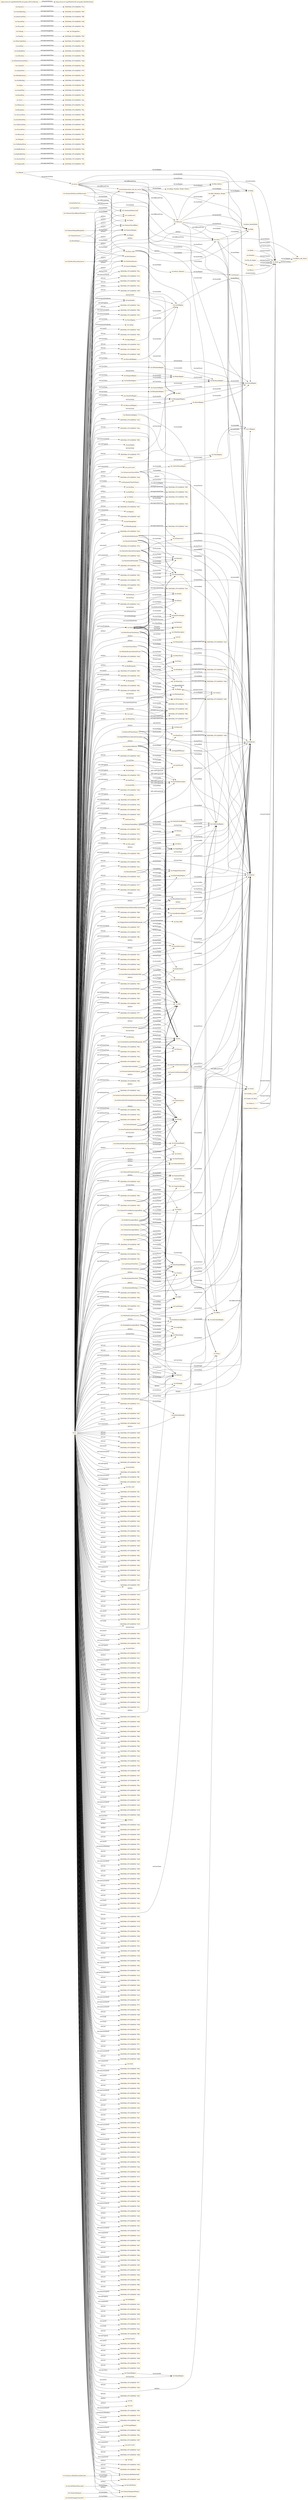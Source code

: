 digraph ar2dtool_diagram { 
rankdir=LR;
size="1501"
node [shape = rectangle, color="orange"]; "382939de:187c43b805d:-7f95" "382939de:187c43b805d:-7f0f" "vin:DryWine" "vin:Tempranillo" "vin:AlsatianWine" "vin:RedTableWine" "382939de:187c43b805d:-7f2e" "vin:FullBodiedWine" "382939de:187c43b805d:-7fb5" "382939de:187c43b805d:-7ec1" "382939de:187c43b805d:-7f00" "382939de:187c43b805d:-7f24" "382939de:187c43b805d:-7f67" "382939de:187c43b805d:-7f77" "vin:Meursault" "382939de:187c43b805d:-7fe4" "382939de:187c43b805d:-7f62" "382939de:187c43b805d:-7fe0" "382939de:187c43b805d:-7f8d" "382939de:187c43b805d:-7fcd" "vin:DryWhiteWine" "vin:GermanWine" "vin:Beaujolais" "vin:WhiteLoire" "vin:RedWine" "vin:Tours" "vin:RoseWine" "382939de:187c43b805d:-7efc" "vin:Anjou" "vin:Riesling" "vin:SweetWine" "vin:WineBody" "382939de:187c43b805d:-7fa2" "vin:Medoc" "382939de:187c43b805d:-7ee7" "382939de:187c43b805d:-7f98" "382939de:187c43b805d:-7fd2" "vin:RedBordeaux" "vin:Quality" "vin:TableWine" "382939de:187c43b805d:-7f7b" "382939de:187c43b805d:-7f74" "382939de:187c43b805d:-7fae" "382939de:187c43b805d:-7fa8" "382939de:187c43b805d:-7ead" "382939de:187c43b805d:-7ede" "vin:WineColor" "vin:StEmilion" "vin:DryRedWine" "382939de:187c43b805d:-7eb5" "vin:DryRiesling" "382939de:187c43b805d:-7f81" "382939de:187c43b805d:-7ec6" "382939de:187c43b805d:-7f0b" "382939de:187c43b805d:-7ffc" "vin:WhiteBurgundy" "vin:Bordeaux" "382939de:187c43b805d:-7fbf" "382939de:187c43b805d:-7f2b" "vin:Wine" "382939de:187c43b805d:-7ed7" "382939de:187c43b805d:-7eda" "382939de:187c43b805d:-7ed3" "382939de:187c43b805d:-7f45" "vin:VintageYear" "vin:RedBurgundy" "382939de:187c43b805d:-7f6b" "vin:WhiteNonSweetWine" "vin:Burgundy" "382939de:187c43b805d:-7fbb" "382939de:187c43b805d:-7ee4" "382939de:187c43b805d:-7fc8" "vin:WineFlavor" "vin:Muscadet" "vin:CaliforniaWine" "382939de:187c43b805d:-7ee1" "382939de:187c43b805d:-7f56" "vin:Winery" "vin:WineSugar" "vin:ItalianWine" "382939de:187c43b805d:-7fec" "382939de:187c43b805d:-7eec" "vin:Pauillac" "vin:LateHarvest" "vin:WhiteBordeaux" "vin:TexasWine" "vin:Loire" "vin:Margaux" "382939de:187c43b805d:-7f1e" "382939de:187c43b805d:-7f28" "382939de:187c43b805d:-7fa5" "vin:CotesDOr" "vin:AmericanWine" "vin:Country" "vin:DessertWine" "382939de:187c43b805d:-7f05" "vin:IceWine" "382939de:187c43b805d:-7ea9" "382939de:187c43b805d:-7f4c" "382939de:187c43b805d:-7f90" "382939de:187c43b805d:-7ebd" "382939de:187c43b805d:-7ef8" "382939de:187c43b805d:-7ef4" "382939de:187c43b805d:-7f1a" "382939de:187c43b805d:-7fd6" "vin:WhiteTableWine" "382939de:187c43b805d:-7f6f" "vin:Vintage" "vin:EarlyHarvest" "vin:WineDescriptor" "382939de:187c43b805d:-7f89" "382939de:187c43b805d:-7f5a" "vin:FrenchWine" "382939de:187c43b805d:-7f51" "382939de:187c43b805d:-7ef0" "vin:Sancerre" "382939de:187c43b805d:-7ff8" "382939de:187c43b805d:-7ff4" "vin:SweetRiesling" "382939de:187c43b805d:-7f3e" "382939de:187c43b805d:-7f3a" "vin:Region" "vin:WhiteWine" "382939de:187c43b805d:-7f9d" "vin:WineAcidity" "382939de:187c43b805d:-7eb9" "382939de:187c43b805d:-7fc4" "382939de:187c43b805d:-7f85" ; /*classes style*/
	"vin:Campo_de_Borja" -> "vin:Spain" [ label = "vin:hasCountry" ];
	"vin:MariettaZinfandel" -> "vin:SonomaRegion" [ label = "vin:locatedIn" ];
	"vin:MariettaZinfandel" -> "vin:Dry" [ label = "vin:hasSugar" ];
	"vin:MariettaZinfandel" -> "vin:Marietta" [ label = "vin:hasMaker" ];
	"vin:MariettaZinfandel" -> "vin:Moderate" [ label = "vin:hasFlavor" ];
	"vin:MariettaZinfandel" -> "vin:Medium" [ label = "vin:hasBody" ];
	"vin:SeanThackreySiriusPetiteSyrah" -> "vin:NapaRegion" [ label = "vin:locatedIn" ];
	"vin:SeanThackreySiriusPetiteSyrah" -> "vin:Dry" [ label = "vin:hasSugar" ];
	"vin:SeanThackreySiriusPetiteSyrah" -> "vin:SeanThackrey" [ label = "vin:hasMaker" ];
	"vin:SeanThackreySiriusPetiteSyrah" -> "vin:Strong" [ label = "vin:hasFlavor" ];
	"vin:SeanThackreySiriusPetiteSyrah" -> "vin:Full" [ label = "vin:hasBody" ];
	"vin:MariettaCabernetSauvignon" -> "vin:SonomaRegion" [ label = "vin:locatedIn" ];
	"vin:MariettaCabernetSauvignon" -> "vin:Dry" [ label = "vin:hasSugar" ];
	"vin:MariettaCabernetSauvignon" -> "vin:Marietta" [ label = "vin:hasMaker" ];
	"vin:MariettaCabernetSauvignon" -> "vin:Moderate" [ label = "vin:hasFlavor" ];
	"vin:MariettaCabernetSauvignon" -> "vin:Medium" [ label = "vin:hasBody" ];
	"vin:PauillacRegion" -> "vin:MedocRegion" [ label = "vin:locatedIn" ];
	"vin:StGenevieveTexasWhite" -> "vin:CentralTexasRegion" [ label = "vin:locatedIn" ];
	"vin:StGenevieveTexasWhite" -> "vin:Dry" [ label = "vin:hasSugar" ];
	"vin:StGenevieveTexasWhite" -> "vin:StGenevieve" [ label = "vin:hasMaker" ];
	"vin:StGenevieveTexasWhite" -> "vin:Moderate" [ label = "vin:hasFlavor" ];
	"vin:FullBodiedWine" -> "382939de:187c43b805d:-7f89" [ label = "owl:equivalentClass" ];
	"vin:BordeauxRegion" -> "vin:FrenchRegion" [ label = "vin:locatedIn" ];
	"vin:hasBody" -> "vin:hasWineDescriptor" [ label = "rdfs:subPropertyOf" ];
	"vin:Adega_Familiar_Eladio_Pineiro" -> "vin:Rias_Baixas" [ label = "vin:hasRegion" ];
	"vin:Meursault" -> "382939de:187c43b805d:-7f51" [ label = "owl:equivalentClass" ];
	"vin:Mallorca" -> "vin:Spain" [ label = "vin:hasCountry" ];
	"vin:FoxenCheninBlanc" -> "vin:SantaBarbaraRegion" [ label = "vin:locatedIn" ];
	"vin:FoxenCheninBlanc" -> "vin:Dry" [ label = "vin:hasSugar" ];
	"vin:FoxenCheninBlanc" -> "vin:Foxen" [ label = "vin:hasMaker" ];
	"vin:FoxenCheninBlanc" -> "vin:Moderate" [ label = "vin:hasFlavor" ];
	"vin:FoxenCheninBlanc" -> "vin:Full" [ label = "vin:hasBody" ];
	"vin:TexasWine" -> "382939de:187c43b805d:-7ef0" [ label = "owl:equivalentClass" ];
	"vin:NapaRegion" -> "vin:CaliforniaRegion" [ label = "vin:locatedIn" ];
	"vin:MountadamRiesling" -> "vin:SouthAustraliaRegion" [ label = "vin:locatedIn" ];
	"vin:MountadamRiesling" -> "vin:Dry" [ label = "vin:hasSugar" ];
	"vin:MountadamRiesling" -> "vin:Mountadam" [ label = "vin:hasMaker" ];
	"vin:MountadamRiesling" -> "vin:Delicate" [ label = "vin:hasFlavor" ];
	"vin:MountadamRiesling" -> "vin:Medium" [ label = "vin:hasBody" ];
	"vin:LoireRegion" -> "vin:FrenchRegion" [ label = "vin:locatedIn" ];
	"vin:CorbansSauvignonBlanc" -> "vin:NewZealandRegion" [ label = "vin:locatedIn" ];
	"vin:CorbansSauvignonBlanc" -> "vin:Dry" [ label = "vin:hasSugar" ];
	"vin:CorbansSauvignonBlanc" -> "vin:Corbans" [ label = "vin:hasMaker" ];
	"vin:CorbansSauvignonBlanc" -> "vin:Strong" [ label = "vin:hasFlavor" ];
	"vin:CorbansSauvignonBlanc" -> "vin:Medium" [ label = "vin:hasBody" ];
	"vin:WhiteBurgundy" -> "382939de:187c43b805d:-7ee4" [ label = "owl:equivalentClass" ];
	"vin:Pauillac" -> "382939de:187c43b805d:-7f45" [ label = "owl:equivalentClass" ];
	"vin:Jerez-Xeres-Sherry" -> "vin:Spain" [ label = "vin:hasCountry" ];
	"vin:CortonMontrachetWhiteBurgundy" -> "vin:Dry" [ label = "vin:hasSugar" ];
	"vin:CortonMontrachetWhiteBurgundy" -> "vin:CortonMontrachet" [ label = "vin:hasMaker" ];
	"vin:CortonMontrachetWhiteBurgundy" -> "vin:Strong" [ label = "vin:hasFlavor" ];
	"vin:CortonMontrachetWhiteBurgundy" -> "vin:Full" [ label = "vin:hasBody" ];
	"vin:BourgogneRegion" -> "vin:FrenchRegion" [ label = "vin:locatedIn" ];
	"vin:MountadamChardonnay" -> "vin:SouthAustraliaRegion" [ label = "vin:locatedIn" ];
	"vin:MountadamChardonnay" -> "vin:Dry" [ label = "vin:hasSugar" ];
	"vin:MountadamChardonnay" -> "vin:Mountadam" [ label = "vin:hasMaker" ];
	"vin:MountadamChardonnay" -> "vin:Strong" [ label = "vin:hasFlavor" ];
	"vin:MountadamChardonnay" -> "vin:Full" [ label = "vin:hasBody" ];
	"vin:DryWine" -> "382939de:187c43b805d:-7f95" [ label = "owl:equivalentClass" ];
	"vin:FrenchWine" -> "382939de:187c43b805d:-7f8d" [ label = "owl:equivalentClass" ];
	"vin:SauterneRegion" -> "vin:BordeauxRegion" [ label = "vin:locatedIn" ];
	"vin:Spain" -> "vin:Ribera_del_Duero" [ label = "vin:hasRegion" ];
	"vin:SelaksSauvignonBlanc" -> "vin:NewZealandRegion" [ label = "vin:locatedIn" ];
	"vin:SelaksSauvignonBlanc" -> "vin:Dry" [ label = "vin:hasSugar" ];
	"vin:SelaksSauvignonBlanc" -> "vin:Selaks" [ label = "vin:hasMaker" ];
	"vin:SelaksSauvignonBlanc" -> "vin:Moderate" [ label = "vin:hasFlavor" ];
	"vin:SelaksSauvignonBlanc" -> "vin:Medium" [ label = "vin:hasBody" ];
	"vin:SchlossRothermelTrochenbierenausleseRiesling" -> "vin:GermanyRegion" [ label = "vin:locatedIn" ];
	"vin:SchlossRothermelTrochenbierenausleseRiesling" -> "vin:Sweet" [ label = "vin:hasSugar" ];
	"vin:SchlossRothermelTrochenbierenausleseRiesling" -> "vin:SchlossRothermel" [ label = "vin:hasMaker" ];
	"vin:SchlossRothermelTrochenbierenausleseRiesling" -> "vin:Strong" [ label = "vin:hasFlavor" ];
	"vin:SchlossRothermelTrochenbierenausleseRiesling" -> "vin:Full" [ label = "vin:hasBody" ];
	"vin:StEmilionRegion" -> "vin:BordeauxRegion" [ label = "vin:locatedIn" ];
	"vin:BeaujolaisRegion" -> "vin:FrenchRegion" [ label = "vin:locatedIn" ];
	"vin:CorbansPrivateBinSauvignonBlanc" -> "vin:NewZealandRegion" [ label = "vin:locatedIn" ];
	"vin:CorbansPrivateBinSauvignonBlanc" -> "vin:Dry" [ label = "vin:hasSugar" ];
	"vin:CorbansPrivateBinSauvignonBlanc" -> "vin:Corbans" [ label = "vin:hasMaker" ];
	"vin:CorbansPrivateBinSauvignonBlanc" -> "vin:Strong" [ label = "vin:hasFlavor" ];
	"vin:CorbansPrivateBinSauvignonBlanc" -> "vin:Full" [ label = "vin:hasBody" ];
	"vin:Bordeaux" -> "382939de:187c43b805d:-7fe4" [ label = "owl:equivalentClass" ];
	"vin:CongressSpringsSemillon" -> "vin:Dry" [ label = "vin:hasSugar" ];
	"vin:CongressSpringsSemillon" -> "vin:CongressSprings" [ label = "vin:hasMaker" ];
	"vin:CongressSpringsSemillon" -> "vin:Moderate" [ label = "vin:hasFlavor" ];
	"vin:CongressSpringsSemillon" -> "vin:Medium" [ label = "vin:hasBody" ];
	"vin:RedBordeaux" -> "382939de:187c43b805d:-7f2e" [ label = "owl:equivalentClass" ];
	"vin:Jerez_Amontillado" -> "vin:Spain" [ label = "vin:hasCountry" ];
	"vin:Rias_Baixas" -> "vin:Spain" [ label = "vin:hasCountry" ];
	"vin:AlsatianWine" -> "382939de:187c43b805d:-7ffc" [ label = "owl:equivalentClass" ];
	"vin:RedTableWine" -> "382939de:187c43b805d:-7f28" [ label = "owl:equivalentClass" ];
	"vin:Tours" -> "382939de:187c43b805d:-7eec" [ label = "owl:equivalentClass" ];
	"vin:CotesDOr" -> "382939de:187c43b805d:-7fae" [ label = "owl:equivalentClass" ];
	"vin:SweetRiesling" -> "382939de:187c43b805d:-7f05" [ label = "owl:equivalentClass" ];
	"vin:Medoc" -> "382939de:187c43b805d:-7f62" [ label = "owl:equivalentClass" ];
	"vin:TaylorPort" -> "vin:Taylor" [ label = "vin:hasMaker" ];
	"vin:ChateauChevalBlancStEmilion" -> "vin:ChateauChevalBlanc" [ label = "vin:hasMaker" ];
	"vin:Envidiacochina_tete_de_cuvee" -> "vin:Malvasia" [ label = "owl:differentFrom" ];
	"vin:Envidiacochina_tete_de_cuvee" -> "vin:Adega_Familiar_Eladio_Pineiro" [ label = "vin:hasMaker" ];
	"vin:Envidiacochina_tete_de_cuvee" -> "vin:Moderate" [ label = "vin:hasFlavor" ];
	"vin:Envidiacochina_tete_de_cuvee" -> "vin:High" [ label = "vin:hasAcidity" ];
	"vin:Envidiacochina_tete_de_cuvee" -> "vin:Medium" [ label = "vin:hasBody" ];
	"vin:Envidiacochina_tete_de_cuvee" -> "vin:Rias_Baixas" [ label = "vin:hasRegion" ];
	"vin:Envidiacochina_tete_de_cuvee" -> "vin:Tinto" [ label = "owl:differentFrom" ];
	"vin:ChateauMorgonBeaujolais" -> "vin:ChateauMorgon" [ label = "vin:hasMaker" ];
	"vin:ChateauDeMeursaultMeursault" -> "vin:ChateauDeMeursault" [ label = "vin:hasMaker" ];
	"vin:ChateauDeMeursaultMeursault" -> "vin:Moderate" [ label = "vin:hasFlavor" ];
	"vin:WhiteNonSweetWine" -> "382939de:187c43b805d:-7ede" [ label = "owl:equivalentClass" ];
	"vin:Alvaro_Palacios" -> "vin:Priorato" [ label = "vin:hasRegion" ];
	"vin:RoseDAnjou" -> "vin:DAnjou" [ label = "vin:hasMaker" ];
	"vin:hasSugar" -> "vin:hasWineDescriptor" [ label = "rdfs:subPropertyOf" ];
	"vin:Muscadet" -> "382939de:187c43b805d:-7f4c" [ label = "owl:equivalentClass" ];
	"vin:CotesDOrRegion" -> "vin:BourgogneRegion" [ label = "vin:locatedIn" ];
	"vin:WineColor" -> "382939de:187c43b805d:-7ebd" [ label = "owl:equivalentClass" ];
	"vin:ElyseZinfandel" -> "vin:NapaRegion" [ label = "vin:locatedIn" ];
	"vin:ElyseZinfandel" -> "vin:Dry" [ label = "vin:hasSugar" ];
	"vin:ElyseZinfandel" -> "vin:Elyse" [ label = "vin:hasMaker" ];
	"vin:ElyseZinfandel" -> "vin:Moderate" [ label = "vin:hasFlavor" ];
	"vin:ElyseZinfandel" -> "vin:Full" [ label = "vin:hasBody" ];
	"vin:SweetWine" -> "382939de:187c43b805d:-7efc" [ label = "owl:equivalentClass" ];
	"vin:LongridgeMerlot" -> "vin:NewZealandRegion" [ label = "vin:locatedIn" ];
	"vin:LongridgeMerlot" -> "vin:Dry" [ label = "vin:hasSugar" ];
	"vin:LongridgeMerlot" -> "vin:Longridge" [ label = "vin:hasMaker" ];
	"vin:LongridgeMerlot" -> "vin:Moderate" [ label = "vin:hasFlavor" ];
	"vin:LongridgeMerlot" -> "vin:Light" [ label = "vin:hasBody" ];
	"vin:KathrynKennedyLateral" -> "vin:Dry" [ label = "vin:hasSugar" ];
	"vin:KathrynKennedyLateral" -> "vin:KathrynKennedy" [ label = "vin:hasMaker" ];
	"vin:KathrynKennedyLateral" -> "vin:Delicate" [ label = "vin:hasFlavor" ];
	"vin:KathrynKennedyLateral" -> "vin:Medium" [ label = "vin:hasBody" ];
	"vin:MountEdenVineyardEdnaValleyChardonnay" -> "vin:EdnaValleyRegion" [ label = "vin:locatedIn" ];
	"vin:MountEdenVineyardEdnaValleyChardonnay" -> "vin:Dry" [ label = "vin:hasSugar" ];
	"vin:MountEdenVineyardEdnaValleyChardonnay" -> "vin:MountEdenVineyard" [ label = "vin:hasMaker" ];
	"vin:MountEdenVineyardEdnaValleyChardonnay" -> "vin:Moderate" [ label = "vin:hasFlavor" ];
	"vin:MountEdenVineyardEdnaValleyChardonnay" -> "vin:Medium" [ label = "vin:hasBody" ];
	"vin:hasFlavor" -> "vin:hasWineDescriptor" [ label = "rdfs:subPropertyOf" ];
	"vin:Loire" -> "382939de:187c43b805d:-7f6b" [ label = "owl:equivalentClass" ];
	"vin:AnjouRegion" -> "vin:LoireRegion" [ label = "vin:locatedIn" ];
	"vin:BancroftChardonnay" -> "vin:NapaRegion" [ label = "vin:locatedIn" ];
	"vin:BancroftChardonnay" -> "vin:Dry" [ label = "vin:hasSugar" ];
	"vin:BancroftChardonnay" -> "vin:Bancroft" [ label = "vin:hasMaker" ];
	"vin:BancroftChardonnay" -> "vin:Moderate" [ label = "vin:hasFlavor" ];
	"vin:BancroftChardonnay" -> "vin:Medium" [ label = "vin:hasBody" ];
	"vin:SaucelitoCanyonZinfandel1998" -> "vin:ArroyoGrandeRegion" [ label = "vin:locatedIn" ];
	"vin:SaucelitoCanyonZinfandel1998" -> "vin:Year1998" [ label = "vin:hasVintageYear" ];
	"vin:SaucelitoCanyonZinfandel1998" -> "vin:Dry" [ label = "vin:hasSugar" ];
	"vin:SaucelitoCanyonZinfandel1998" -> "vin:SaucelitoCanyon" [ label = "vin:hasMaker" ];
	"vin:SaucelitoCanyonZinfandel1998" -> "vin:Moderate" [ label = "vin:hasFlavor" ];
	"vin:SaucelitoCanyonZinfandel1998" -> "vin:Medium" [ label = "vin:hasBody" ];
	"vin:ClosDeLaPoussieSancerre" -> "vin:ClosDeLaPoussie" [ label = "vin:hasMaker" ];
	"vin:CentralTexasRegion" -> "vin:TexasRegion" [ label = "vin:locatedIn" ];
	"vin:ChiantiRegion" -> "vin:ItalianRegion" [ label = "vin:locatedIn" ];
	"vin:IceWine" -> "382939de:187c43b805d:-7f81" [ label = "owl:equivalentClass" ];
	"vin:CaliforniaRegion" -> "vin:USRegion" [ label = "vin:locatedIn" ];
	"vin:Beaujolais" -> "382939de:187c43b805d:-7fec" [ label = "owl:equivalentClass" ];
	"vin:MendocinoRegion" -> "vin:CaliforniaRegion" [ label = "vin:locatedIn" ];
	"vin:MendocinoRegion" -> "vin:SonomaRegion" [ label = "vin:adjacentRegion" ];
	"vin:ChiantiClassico" -> "vin:McGuinnesso" [ label = "vin:hasMaker" ];
	"vin:ChiantiClassico" -> "vin:Medium" [ label = "vin:hasBody" ];
	"vin:Aurus" -> "vin:Malvasia" [ label = "owl:differentFrom" ];
	"vin:Aurus" -> "vin:Tinto" [ label = "owl:differentFrom" ];
	"vin:Aurus" -> "vin:Moderate" [ label = "vin:hasFlavor" ];
	"vin:Aurus" -> "vin:Red" [ label = "vin:hasColor" ];
	"vin:Aurus" -> "vin:Envidiacochina_tete_de_cuvee" [ label = "owl:differentFrom" ];
	"vin:Aurus" -> "vin:Finca_Dofi" [ label = "owl:differentFrom" ];
	"vin:Aurus" -> "vin:High" [ label = "vin:hasAcidity" ];
	"vin:Aurus" -> "vin:Full" [ label = "vin:hasBody" ];
	"vin:MountadamPinotNoir" -> "vin:SouthAustraliaRegion" [ label = "vin:locatedIn" ];
	"vin:MountadamPinotNoir" -> "vin:Dry" [ label = "vin:hasSugar" ];
	"vin:MountadamPinotNoir" -> "vin:Mountadam" [ label = "vin:hasMaker" ];
	"vin:MountadamPinotNoir" -> "vin:Moderate" [ label = "vin:hasFlavor" ];
	"vin:MountadamPinotNoir" -> "vin:Medium" [ label = "vin:hasBody" ];
	"vin:RedWine" -> "382939de:187c43b805d:-7f24" [ label = "owl:equivalentClass" ];
	"vin:MountEdenVineyardEstatePinotNoir" -> "vin:EdnaValleyRegion" [ label = "vin:locatedIn" ];
	"vin:MountEdenVineyardEstatePinotNoir" -> "vin:Dry" [ label = "vin:hasSugar" ];
	"vin:MountEdenVineyardEstatePinotNoir" -> "vin:MountEdenVineyard" [ label = "vin:hasMaker" ];
	"vin:MountEdenVineyardEstatePinotNoir" -> "vin:Strong" [ label = "vin:hasFlavor" ];
	"vin:MountEdenVineyardEstatePinotNoir" -> "vin:Full" [ label = "vin:hasBody" ];
	"vin:Burgundy" -> "382939de:187c43b805d:-7fe0" [ label = "owl:equivalentClass" ];
	"vin:RedBurgundy" -> "382939de:187c43b805d:-7f2b" [ label = "owl:equivalentClass" ];
	"vin:SonomaRegion" -> "vin:CaliforniaRegion" [ label = "vin:locatedIn" ];
	"vin:Malvasia" -> "vin:Moderate" [ label = "vin:hasFlavor" ];
	"vin:Malvasia" -> "vin:White" [ label = "vin:hasColor" ];
	"vin:Malvasia" -> "vin:Rioja" [ label = "vin:hasRegion" ];
	"vin:Malvasia" -> "vin:Medium" [ label = "vin:hasBody" ];
	"vin:Malvasia" -> "vin:High" [ label = "vin:hasAcidity" ];
	"vin:Malvasia" -> "vin:Tinto" [ label = "owl:differentFrom" ];
	"vin:Malvasia" -> "vin:Abel_Mendoza_Monge" [ label = "vin:hasMaker" ];
	"vin:hasAcidity" -> "vin:hasWineDescriptor" [ label = "rdfs:subPropertyOf" ];
	"vin:Aalto" -> "vin:Spain" [ label = "vin:hasCountry" ];
	"vin:ChateauLafiteRothschildPauillac" -> "vin:ChateauLafiteRothschild" [ label = "vin:hasMaker" ];
	"vin:GaryFarrellMerlot" -> "vin:SonomaRegion" [ label = "vin:locatedIn" ];
	"vin:GaryFarrellMerlot" -> "vin:Dry" [ label = "vin:hasSugar" ];
	"vin:GaryFarrellMerlot" -> "vin:GaryFarrell" [ label = "vin:hasMaker" ];
	"vin:GaryFarrellMerlot" -> "vin:Moderate" [ label = "vin:hasFlavor" ];
	"vin:GaryFarrellMerlot" -> "vin:Medium" [ label = "vin:hasBody" ];
	"vin:Alella" -> "vin:Spain" [ label = "vin:hasCountry" ];
	"vin:StonleighSauvignonBlanc" -> "vin:NewZealandRegion" [ label = "vin:locatedIn" ];
	"vin:StonleighSauvignonBlanc" -> "vin:Dry" [ label = "vin:hasSugar" ];
	"vin:StonleighSauvignonBlanc" -> "vin:Stonleigh" [ label = "vin:hasMaker" ];
	"vin:StonleighSauvignonBlanc" -> "vin:Delicate" [ label = "vin:hasFlavor" ];
	"vin:StonleighSauvignonBlanc" -> "vin:Medium" [ label = "vin:hasBody" ];
	"vin:Abel_Mendoza_Monge" -> "vin:Rioja" [ label = "vin:hasRegion" ];
	"vin:TableWine" -> "382939de:187c43b805d:-7ef8" [ label = "owl:equivalentClass" ];
	"vin:GermanWine" -> "382939de:187c43b805d:-7f85" [ label = "owl:equivalentClass" ];
	"vin:CotturiZinfandel" -> "vin:SonomaRegion" [ label = "vin:locatedIn" ];
	"vin:CotturiZinfandel" -> "vin:Dry" [ label = "vin:hasSugar" ];
	"vin:CotturiZinfandel" -> "vin:Cotturi" [ label = "vin:hasMaker" ];
	"vin:CotturiZinfandel" -> "vin:Strong" [ label = "vin:hasFlavor" ];
	"vin:CotturiZinfandel" -> "vin:Full" [ label = "vin:hasBody" ];
	"vin:WineBody" -> "382939de:187c43b805d:-7ec1" [ label = "owl:equivalentClass" ];
	"vin:SaucelitoCanyonZinfandel" -> "vin:ArroyoGrandeRegion" [ label = "vin:locatedIn" ];
	"vin:SaucelitoCanyonZinfandel" -> "vin:Dry" [ label = "vin:hasSugar" ];
	"vin:SaucelitoCanyonZinfandel" -> "vin:SaucelitoCanyon" [ label = "vin:hasMaker" ];
	"vin:SaucelitoCanyonZinfandel" -> "vin:Moderate" [ label = "vin:hasFlavor" ];
	"vin:SaucelitoCanyonZinfandel" -> "vin:Medium" [ label = "vin:hasBody" ];
	"vin:LaneTannerPinotNoir" -> "vin:SantaBarbaraRegion" [ label = "vin:locatedIn" ];
	"vin:LaneTannerPinotNoir" -> "vin:Dry" [ label = "vin:hasSugar" ];
	"vin:LaneTannerPinotNoir" -> "vin:LaneTanner" [ label = "vin:hasMaker" ];
	"vin:LaneTannerPinotNoir" -> "vin:Delicate" [ label = "vin:hasFlavor" ];
	"vin:LaneTannerPinotNoir" -> "vin:Light" [ label = "vin:hasBody" ];
	"vin:WhiteWine" -> "382939de:187c43b805d:-7ed3" [ label = "owl:equivalentClass" ];
	"vin:WhitehallLaneCabernetFranc" -> "vin:NapaRegion" [ label = "vin:locatedIn" ];
	"vin:WhitehallLaneCabernetFranc" -> "vin:Dry" [ label = "vin:hasSugar" ];
	"vin:WhitehallLaneCabernetFranc" -> "vin:WhitehallLane" [ label = "vin:hasMaker" ];
	"vin:WhitehallLaneCabernetFranc" -> "vin:Moderate" [ label = "vin:hasFlavor" ];
	"vin:WhitehallLaneCabernetFranc" -> "vin:Medium" [ label = "vin:hasBody" ];
	"vin:Dry" -> "vin:Sweet" [ label = "owl:differentFrom" ];
	"vin:Dry" -> "vin:OffDry" [ label = "owl:differentFrom" ];
	"vin:Rioja" -> "vin:Spain" [ label = "vin:hasCountry" ];
	"vin:Sancerre" -> "382939de:187c43b805d:-7f1a" [ label = "owl:equivalentClass" ];
	"vin:Pla_de_Bages" -> "vin:Spain" [ label = "vin:hasCountry" ];
	"vin:StEmilion" -> "382939de:187c43b805d:-7f0b" [ label = "owl:equivalentClass" ];
	"vin:PageMillWineryCabernetSauvignon" -> "vin:NapaRegion" [ label = "vin:locatedIn" ];
	"vin:PageMillWineryCabernetSauvignon" -> "vin:Dry" [ label = "vin:hasSugar" ];
	"vin:PageMillWineryCabernetSauvignon" -> "vin:PageMillWinery" [ label = "vin:hasMaker" ];
	"vin:PageMillWineryCabernetSauvignon" -> "vin:Moderate" [ label = "vin:hasFlavor" ];
	"vin:PageMillWineryCabernetSauvignon" -> "vin:Medium" [ label = "vin:hasBody" ];
	"vin:Ribera_del_Duero" -> "vin:Spain" [ label = "vin:hasCountry" ];
	"vin:WineAcidity" -> "382939de:187c43b805d:-7ec6" [ label = "owl:equivalentClass" ];
	"vin:Finca_Dofi" -> "vin:Moderate" [ label = "vin:hasFlavor" ];
	"vin:Finca_Dofi" -> "vin:Full" [ label = "vin:hasBody" ];
	"vin:Finca_Dofi" -> "vin:Red" [ label = "vin:hasColor" ];
	"vin:Finca_Dofi" -> "vin:High" [ label = "vin:hasAcidity" ];
	"vin:Finca_Dofi" -> "vin:Alvaro_Palacios" [ label = "vin:hasMaker" ];
	"vin:MariettaPetiteSyrah" -> "vin:SonomaRegion" [ label = "vin:locatedIn" ];
	"vin:MariettaPetiteSyrah" -> "vin:Dry" [ label = "vin:hasSugar" ];
	"vin:MariettaPetiteSyrah" -> "vin:Marietta" [ label = "vin:hasMaker" ];
	"vin:MariettaPetiteSyrah" -> "vin:Moderate" [ label = "vin:hasFlavor" ];
	"vin:MariettaPetiteSyrah" -> "vin:Medium" [ label = "vin:hasBody" ];
	"vin:WhiteTableWine" -> "382939de:187c43b805d:-7ed7" [ label = "owl:equivalentClass" ];
	"vin:Margaux" -> "382939de:187c43b805d:-7f67" [ label = "owl:equivalentClass" ];
	"vin:SevreEtMaineMuscadet" -> "vin:SevreEtMaine" [ label = "vin:hasMaker" ];
	"vin:Priorato" -> "vin:Spain" [ label = "vin:hasCountry" ];
	"vin:SchlossVolradTrochenbierenausleseRiesling" -> "vin:GermanyRegion" [ label = "vin:locatedIn" ];
	"vin:SchlossVolradTrochenbierenausleseRiesling" -> "vin:Sweet" [ label = "vin:hasSugar" ];
	"vin:SchlossVolradTrochenbierenausleseRiesling" -> "vin:SchlossVolrad" [ label = "vin:hasMaker" ];
	"vin:SchlossVolradTrochenbierenausleseRiesling" -> "vin:Moderate" [ label = "vin:hasFlavor" ];
	"vin:SchlossVolradTrochenbierenausleseRiesling" -> "vin:Full" [ label = "vin:hasBody" ];
	"vin:EarlyHarvest" -> "vin:LateHarvest" [ label = "owl:disjointWith" ];
	"vin:ChateauDYchemSauterne" -> "vin:ChateauDYchem" [ label = "vin:hasMaker" ];
	"vin:ChateauDYchemSauterne" -> "vin:Strong" [ label = "vin:hasFlavor" ];
	"vin:Tempranillo" -> "382939de:187c43b805d:-7ef4" [ label = "owl:equivalentClass" ];
	"vin:Anjou" -> "382939de:187c43b805d:-7ff4" [ label = "owl:equivalentClass" ];
	"vin:Penedes" -> "vin:Spain" [ label = "vin:hasCountry" ];
	"vin:FormanCabernetSauvignon" -> "vin:NapaRegion" [ label = "vin:locatedIn" ];
	"vin:FormanCabernetSauvignon" -> "vin:Dry" [ label = "vin:hasSugar" ];
	"vin:FormanCabernetSauvignon" -> "vin:Forman" [ label = "vin:hasMaker" ];
	"vin:FormanCabernetSauvignon" -> "vin:Strong" [ label = "vin:hasFlavor" ];
	"vin:FormanCabernetSauvignon" -> "vin:Medium" [ label = "vin:hasBody" ];
	"vin:DryWhiteWine" -> "382939de:187c43b805d:-7f98" [ label = "owl:equivalentClass" ];
	"vin:SantaCruzMountainsRegion" -> "vin:CaliforniaRegion" [ label = "vin:locatedIn" ];
	"vin:MeursaultRegion" -> "vin:BourgogneRegion" [ label = "vin:locatedIn" ];
	"vin:MariettaOldVinesRed" -> "vin:SonomaRegion" [ label = "vin:locatedIn" ];
	"vin:MariettaOldVinesRed" -> "vin:Dry" [ label = "vin:hasSugar" ];
	"vin:MariettaOldVinesRed" -> "vin:Marietta" [ label = "vin:hasMaker" ];
	"vin:MariettaOldVinesRed" -> "vin:Moderate" [ label = "vin:hasFlavor" ];
	"vin:MariettaOldVinesRed" -> "vin:Medium" [ label = "vin:hasBody" ];
	"vin:CorbansDryWhiteRiesling" -> "vin:NewZealandRegion" [ label = "vin:locatedIn" ];
	"vin:CorbansDryWhiteRiesling" -> "vin:OffDry" [ label = "vin:hasSugar" ];
	"vin:CorbansDryWhiteRiesling" -> "vin:Corbans" [ label = "vin:hasMaker" ];
	"vin:CorbansDryWhiteRiesling" -> "vin:Moderate" [ label = "vin:hasFlavor" ];
	"vin:CorbansDryWhiteRiesling" -> "vin:Medium" [ label = "vin:hasBody" ];
	"vin:ChateauMargaux" -> "vin:ChateauMargauxWinery" [ label = "vin:hasMaker" ];
	"vin:hasColor" -> "vin:hasWineDescriptor" [ label = "rdfs:subPropertyOf" ];
	"vin:EdnaValleyRegion" -> "vin:CaliforniaRegion" [ label = "vin:locatedIn" ];
	"vin:AlsaceRegion" -> "vin:FrenchRegion" [ label = "vin:locatedIn" ];
	"vin:Bierzo" -> "vin:Spain" [ label = "vin:hasCountry" ];
	"vin:FormanChardonnay" -> "vin:NapaRegion" [ label = "vin:locatedIn" ];
	"vin:FormanChardonnay" -> "vin:Dry" [ label = "vin:hasSugar" ];
	"vin:FormanChardonnay" -> "vin:Forman" [ label = "vin:hasMaker" ];
	"vin:FormanChardonnay" -> "vin:Moderate" [ label = "vin:hasFlavor" ];
	"vin:FormanChardonnay" -> "vin:Full" [ label = "vin:hasBody" ];
	"vin:DryRedWine" -> "382939de:187c43b805d:-7fa5" [ label = "owl:equivalentClass" ];
	"vin:DryRiesling" -> "382939de:187c43b805d:-7fa2" [ label = "owl:equivalentClass" ];
	"vin:PulignyMontrachetWhiteBurgundy" -> "vin:Dry" [ label = "vin:hasSugar" ];
	"vin:PulignyMontrachetWhiteBurgundy" -> "vin:PulignyMontrachet" [ label = "vin:hasMaker" ];
	"vin:PulignyMontrachetWhiteBurgundy" -> "vin:Moderate" [ label = "vin:hasFlavor" ];
	"vin:PulignyMontrachetWhiteBurgundy" -> "vin:Medium" [ label = "vin:hasBody" ];
	"NULL" -> "vin:SaucelitoCanyon" [ label = "rdf:first" ];
	"NULL" -> "382939de:187c43b805d:-7e8b" [ label = "rdf:rest" ];
	"NULL" -> "382939de:187c43b805d:-7e68" [ label = "rdf:rest" ];
	"NULL" -> "vin:Strong" [ label = "rdf:first" ];
	"NULL" -> "382939de:187c43b805d:-7f6a" [ label = "owl:intersectionOf" ];
	"NULL" -> "vin:SauterneRegion" [ label = "owl:hasValue" ];
	"NULL" -> "382939de:187c43b805d:-7ead" [ label = "owl:allValuesFrom" ];
	"NULL" -> "382939de:187c43b805d:-7f8f" [ label = "owl:oneOf" ];
	"NULL" -> "vin:Malvasia" [ label = "rdf:first" ];
	"NULL" -> "382939de:187c43b805d:-7e22" [ label = "swrl:head" ];
	"NULL" -> "382939de:187c43b805d:-7e5b" [ label = "rdf:rest" ];
	"NULL" -> "382939de:187c43b805d:-7e89" [ label = "rdf:rest" ];
	"NULL" -> "vin:Medium" [ label = "owl:hasValue" ];
	"NULL" -> "382939de:187c43b805d:-7e76" [ label = "rdf:rest" ];
	"NULL" -> "382939de:187c43b805d:-7ed4" [ label = "rdf:rest" ];
	"NULL" -> "vin:GaryFarrell" [ label = "rdf:first" ];
	"NULL" -> "vin:Marietta" [ label = "rdf:first" ];
	"NULL" -> "382939de:187c43b805d:-7eef" [ label = "owl:intersectionOf" ];
	"NULL" -> "382939de:187c43b805d:-7e7c" [ label = "rdf:rest" ];
	"NULL" -> "rdf:nil" [ label = "rdf:rest" ];
	"NULL" -> "382939de:187c43b805d:-7e97" [ label = "rdf:rest" ];
	"NULL" -> "vin:Selaks" [ label = "rdf:first" ];
	"NULL" -> "vin:Strong" [ label = "owl:hasValue" ];
	"NULL" -> "vin:ClosDeVougeot" [ label = "rdf:first" ];
	"NULL" -> "vin:Riesling" [ label = "rdf:first" ];
	"NULL" -> "382939de:187c43b805d:-7e4c" [ label = "rdf:rest" ];
	"NULL" -> "vin:WineColor" [ label = "owl:onClass" ];
	"NULL" -> "382939de:187c43b805d:-7e2f" [ label = "swrl:arguments" ];
	"NULL" -> "382939de:187c43b805d:-7e9d" [ label = "rdf:rest" ];
	"NULL" -> "vin:ChateauMargauxWinery" [ label = "rdf:first" ];
	"NULL" -> "vin:BourgogneRegion" [ label = "owl:hasValue" ];
	"NULL" -> "vin:Elyse" [ label = "rdf:first" ];
	"NULL" -> "382939de:187c43b805d:-7f9f" [ label = "rdf:rest" ];
	"NULL" -> "vin:Longridge" [ label = "rdf:first" ];
	"NULL" -> "382939de:187c43b805d:-7e6d" [ label = "rdf:rest" ];
	"NULL" -> "382939de:187c43b805d:-7eda" [ label = "owl:allValuesFrom" ];
	"NULL" -> "vin:ItalianRegion" [ label = "owl:hasValue" ];
	"NULL" -> "382939de:187c43b805d:-7fd2" [ label = "owl:allValuesFrom" ];
	"NULL" -> "382939de:187c43b805d:-7ea1" [ label = "rdf:rest" ];
	"NULL" -> "vin:WhiteWine" [ label = "rdf:first" ];
	"NULL" -> "xsd:positiveInteger" [ label = "owl:onDataRange" ];
	"NULL" -> "vin:PageMillWinery" [ label = "rdf:first" ];
	"NULL" -> "382939de:187c43b805d:-7f39" [ label = "owl:oneOf" ];
	"NULL" -> "xsd:positiveInteger" [ label = "owl:someValuesFrom" ];
	"NULL" -> "vin:Stonleigh" [ label = "rdf:first" ];
	"NULL" -> "382939de:187c43b805d:-7fa4" [ label = "owl:intersectionOf" ];
	"NULL" -> "vin:High" [ label = "rdf:first" ];
	"NULL" -> "382939de:187c43b805d:-7e8e" [ label = "rdf:rest" ];
	"NULL" -> "vin:RedWine" [ label = "rdf:first" ];
	"NULL" -> "vin:locatedIn" [ label = "owl:onProperty" ];
	"NULL" -> "vin:Bordeaux" [ label = "rdf:first" ];
	"NULL" -> "382939de:187c43b805d:-7ff3" [ label = "owl:intersectionOf" ];
	"NULL" -> "vin:SeanThackrey" [ label = "rdf:first" ];
	"NULL" -> "382939de:187c43b805d:-7f8c" [ label = "owl:intersectionOf" ];
	"NULL" -> "382939de:187c43b805d:-7e49" [ label = "swrl:arguments" ];
	"NULL" -> "vin:Very_bad" [ label = "swrl:argument2" ];
	"NULL" -> "vin:PeterMccoy" [ label = "rdf:first" ];
	"NULL" -> "382939de:187c43b805d:-7f2c" [ label = "rdf:rest" ];
	"NULL" -> "vin:CaliforniaRegion" [ label = "rdf:first" ];
	"NULL" -> "vin:Ventana" [ label = "rdf:first" ];
	"NULL" -> "vin:LateHarvest" [ label = "rdf:first" ];
	"NULL" -> "382939de:187c43b805d:-7fc2" [ label = "rdf:rest" ];
	"NULL" -> "382939de:187c43b805d:-7f02" [ label = "rdf:rest" ];
	"NULL" -> "382939de:187c43b805d:-7e3a" [ label = "swrl:arguments" ];
	"NULL" -> "vin:ChateauChevalBlanc" [ label = "rdf:first" ];
	"NULL" -> "382939de:187c43b805d:-7e7f" [ label = "rdf:rest" ];
	"NULL" -> "382939de:187c43b805d:-7ed0" [ label = "rdf:rest" ];
	"NULL" -> "382939de:187c43b805d:-7eb3" [ label = "rdf:rest" ];
	"NULL" -> "382939de:187c43b805d:-7f3a" [ label = "owl:allValuesFrom" ];
	"NULL" -> "vin:hasSugar" [ label = "owl:onProperty" ];
	"NULL" -> "382939de:187c43b805d:-7ef1" [ label = "rdf:rest" ];
	"NULL" -> "382939de:187c43b805d:-7fb3" [ label = "rdf:rest" ];
	"NULL" -> "382939de:187c43b805d:-7e3c" [ label = "rdf:rest" ];
	"NULL" -> "382939de:187c43b805d:-7e59" [ label = "rdf:first" ];
	"NULL" -> "382939de:187c43b805d:-7e80" [ label = "rdf:rest" ];
	"NULL" -> "382939de:187c43b805d:-7fd1" [ label = "owl:oneOf" ];
	"NULL" -> "vin:Taylor" [ label = "rdf:first" ];
	"NULL" -> "382939de:187c43b805d:-7f82" [ label = "rdf:rest" ];
	"NULL" -> "382939de:187c43b805d:-7fd4" [ label = "rdf:rest" ];
	"NULL" -> "382939de:187c43b805d:-7e62" [ label = "swrl:body" ];
	"NULL" -> "382939de:187c43b805d:-7e24" [ label = "swrl:arguments" ];
	"NULL" -> "382939de:187c43b805d:-7ee9" [ label = "rdf:rest" ];
	"NULL" -> "382939de:187c43b805d:-7e33" [ label = "rdf:rest" ];
	"NULL" -> "vin:LoireRegion" [ label = "owl:hasValue" ];
	"NULL" -> "382939de:187c43b805d:-7f5f" [ label = "rdf:rest" ];
	"NULL" -> "382939de:187c43b805d:-7e25" [ label = "rdf:first" ];
	"NULL" -> "382939de:187c43b805d:-7ee2" [ label = "rdf:rest" ];
	"NULL" -> "382939de:187c43b805d:-7ff5" [ label = "rdf:rest" ];
	"NULL" -> "382939de:187c43b805d:-7e71" [ label = "rdf:rest" ];
	"NULL" -> "382939de:187c43b805d:-7fb5" [ label = "owl:allValuesFrom" ];
	"NULL" -> "382939de:187c43b805d:-7fbe" [ label = "owl:oneOf" ];
	"NULL" -> "382939de:187c43b805d:-7ebf" [ label = "rdf:rest" ];
	"NULL" -> "382939de:187c43b805d:-7e35" [ label = "swrl:body" ];
	"NULL" -> "382939de:187c43b805d:-7f0e" [ label = "owl:oneOf" ];
	"NULL" -> "382939de:187c43b805d:-7e92" [ label = "rdf:rest" ];
	"NULL" -> "382939de:187c43b805d:-7f04" [ label = "owl:intersectionOf" ];
	"NULL" -> "vin:yearValue" [ label = "owl:onProperty" ];
	"NULL" -> "382939de:187c43b805d:-7e73" [ label = "owl:distinctMembers" ];
	"NULL" -> "382939de:187c43b805d:-7e21" [ label = "rdf:first" ];
	"NULL" -> "vin:DessertWine" [ label = "rdf:first" ];
	"NULL" -> "382939de:187c43b805d:-7ee6" [ label = "owl:intersectionOf" ];
	"NULL" -> "vin:CongressSprings" [ label = "rdf:first" ];
	"NULL" -> "382939de:187c43b805d:-7e34" [ label = "rdf:first" ];
	"NULL" -> "382939de:187c43b805d:-7e6f" [ label = "owl:distinctMembers" ];
	"NULL" -> "382939de:187c43b805d:-7eb6" [ label = "rdf:rest" ];
	"NULL" -> "vin:MargauxRegion" [ label = "owl:hasValue" ];
	"NULL" -> "vin:PauillacRegion" [ label = "owl:hasValue" ];
	"NULL" -> "vin:Loire" [ label = "rdf:first" ];
	"NULL" -> "382939de:187c43b805d:-7eb8" [ label = "owl:oneOf" ];
	"NULL" -> "vin:TexasRegion" [ label = "owl:hasValue" ];
	"NULL" -> "382939de:187c43b805d:-7f64" [ label = "rdf:rest" ];
	"NULL" -> "vin:CotesDOrRegion" [ label = "owl:hasValue" ];
	"NULL" -> "vin:SancerreRegion" [ label = "owl:hasValue" ];
	"NULL" -> "382939de:187c43b805d:-7e83" [ label = "rdf:rest" ];
	"NULL" -> "382939de:187c43b805d:-7f59" [ label = "owl:oneOf" ];
	"NULL" -> "382939de:187c43b805d:-7e30" [ label = "rdf:first" ];
	"NULL" -> "vin:Red" [ label = "owl:hasValue" ];
	"NULL" -> "vin:ChateauMorgon" [ label = "rdf:first" ];
	"NULL" -> "vin:McGuinnesso" [ label = "rdf:first" ];
	"NULL" -> "382939de:187c43b805d:-7fc3" [ label = "owl:oneOf" ];
	"NULL" -> "vin:Finca_Dofi" [ label = "rdf:first" ];
	"NULL" -> "382939de:187c43b805d:-7ea7" [ label = "rdf:rest" ];
	"NULL" -> "382939de:187c43b805d:-7e66" [ label = "owl:distinctMembers" ];
	"NULL" -> "vin:CaliforniaRegion" [ label = "owl:hasValue" ];
	"NULL" -> "382939de:187c43b805d:-7f17" [ label = "rdf:rest" ];
	"NULL" -> "vin:ToursRegion" [ label = "owl:hasValue" ];
	"NULL" -> "382939de:187c43b805d:-7ed9" [ label = "owl:oneOf" ];
	"NULL" -> "382939de:187c43b805d:-7f68" [ label = "rdf:rest" ];
	"NULL" -> "382939de:187c43b805d:-7f0a" [ label = "owl:intersectionOf" ];
	"NULL" -> "vin:Cotturi" [ label = "rdf:first" ];
	"NULL" -> "382939de:187c43b805d:-7fd0" [ label = "rdf:rest" ];
	"NULL" -> "382939de:187c43b805d:-7fdd" [ label = "rdf:rest" ];
	"NULL" -> "382939de:187c43b805d:-7ea0" [ label = "rdf:rest" ];
	"NULL" -> "382939de:187c43b805d:-7fca" [ label = "rdf:rest" ];
	"NULL" -> "382939de:187c43b805d:-7f38" [ label = "rdf:rest" ];
	"NULL" -> "382939de:187c43b805d:-7eff" [ label = "owl:oneOf" ];
	"NULL" -> "382939de:187c43b805d:-7e57" [ label = "rdf:rest" ];
	"NULL" -> "382939de:187c43b805d:-7ff1" [ label = "rdf:rest" ];
	"NULL" -> "382939de:187c43b805d:-7fba" [ label = "owl:oneOf" ];
	"NULL" -> "382939de:187c43b805d:-7e95" [ label = "rdf:rest" ];
	"NULL" -> "vin:ClosDeLaPoussie" [ label = "rdf:first" ];
	"NULL" -> "382939de:187c43b805d:-7f08" [ label = "rdf:rest" ];
	"NULL" -> "382939de:187c43b805d:-7e47" [ label = "swrl:head" ];
	"NULL" -> "vin:GermanyRegion" [ label = "owl:hasValue" ];
	"NULL" -> "382939de:187c43b805d:-7f3e" [ label = "owl:allValuesFrom" ];
	"NULL" -> "382939de:187c43b805d:-7ee0" [ label = "owl:intersectionOf" ];
	"NULL" -> "382939de:187c43b805d:-7e78" [ label = "rdf:rest" ];
	"NULL" -> "382939de:187c43b805d:-7e9b" [ label = "rdf:rest" ];
	"NULL" -> "vin:Rose" [ label = "rdf:first" ];
	"NULL" -> "382939de:187c43b805d:-7e4a" [ label = "rdf:first" ];
	"NULL" -> "vin:ChateauDeMeursault" [ label = "rdf:first" ];
	"NULL" -> "382939de:187c43b805d:-7e27" [ label = "rdf:first" ];
	"NULL" -> "382939de:187c43b805d:-7fe9" [ label = "rdf:rest" ];
	"NULL" -> "382939de:187c43b805d:-7e65" [ label = "rdf:rest" ];
	"NULL" -> "382939de:187c43b805d:-7f7a" [ label = "owl:oneOf" ];
	"NULL" -> "382939de:187c43b805d:-7e6b" [ label = "owl:distinctMembers" ];
	"NULL" -> "vin:Mountadam" [ label = "rdf:first" ];
	"NULL" -> "382939de:187c43b805d:-7f29" [ label = "rdf:rest" ];
	"NULL" -> "vin:Forman" [ label = "rdf:first" ];
	"NULL" -> "vin:Foxen" [ label = "rdf:first" ];
	"NULL" -> "382939de:187c43b805d:-7e48" [ label = "rdf:rest" ];
	"NULL" -> "vin:Sweet" [ label = "owl:hasValue" ];
	"NULL" -> "vin:Medium" [ label = "rdf:first" ];
	"NULL" -> "382939de:187c43b805d:-7ee3" [ label = "owl:intersectionOf" ];
	"NULL" -> "382939de:187c43b805d:-7e99" [ label = "rdf:rest" ];
	"NULL" -> "382939de:187c43b805d:-7fb9" [ label = "rdf:rest" ];
	"NULL" -> "382939de:187c43b805d:-7e86" [ label = "rdf:rest" ];
	"NULL" -> "vin:StGenevieve" [ label = "rdf:first" ];
	"NULL" -> "382939de:187c43b805d:-7fa1" [ label = "owl:intersectionOf" ];
	"NULL" -> "382939de:187c43b805d:-7f6d" [ label = "rdf:rest" ];
	"NULL" -> "vin:Full" [ label = "owl:hasValue" ];
	"NULL" -> "vin:Red" [ label = "rdf:first" ];
	"NULL" -> "382939de:187c43b805d:-7e69" [ label = "rdf:rest" ];
	"NULL" -> "382939de:187c43b805d:-7e8c" [ label = "rdf:rest" ];
	"NULL" -> "382939de:187c43b805d:-7e2d" [ label = "swrl:head" ];
	"NULL" -> "382939de:187c43b805d:-7ec0" [ label = "owl:oneOf" ];
	"NULL" -> "382939de:187c43b805d:-7f8e" [ label = "rdf:rest" ];
	"NULL" -> "382939de:187c43b805d:-7fc8" [ label = "owl:allValuesFrom" ];
	"NULL" -> "382939de:187c43b805d:-7e39" [ label = "rdf:rest" ];
	"NULL" -> "vin:USRegion" [ label = "owl:hasValue" ];
	"NULL" -> "vin:TableWine" [ label = "rdf:first" ];
	"NULL" -> "382939de:187c43b805d:-7fbb" [ label = "owl:allValuesFrom" ];
	"NULL" -> "vin:Region" [ label = "owl:someValuesFrom" ];
	"NULL" -> "vin:WhiteBurgundy" [ label = "rdf:first" ];
	"NULL" -> "382939de:187c43b805d:-7e7d" [ label = "rdf:rest" ];
	"NULL" -> "382939de:187c43b805d:-7fb4" [ label = "owl:oneOf" ];
	"NULL" -> "382939de:187c43b805d:-7e98" [ label = "rdf:rest" ];
	"NULL" -> "vin:Dry" [ label = "owl:hasValue" ];
	"NULL" -> "382939de:187c43b805d:-7f21" [ label = "rdf:rest" ];
	"NULL" -> "382939de:187c43b805d:-7ea9" [ label = "owl:allValuesFrom" ];
	"NULL" -> "382939de:187c43b805d:-7f1b" [ label = "rdf:rest" ];
	"NULL" -> "vin:SevreEtMaine" [ label = "rdf:first" ];
	"NULL" -> "382939de:187c43b805d:-7fdf" [ label = "owl:intersectionOf" ];
	"NULL" -> "382939de:187c43b805d:-7e3b" [ label = "rdf:first" ];
	"NULL" -> "382939de:187c43b805d:-7e9e" [ label = "rdf:rest" ];
	"NULL" -> "vin:Winery" [ label = "owl:allValuesFrom" ];
	"NULL" -> "382939de:187c43b805d:-7f4b" [ label = "owl:intersectionOf" ];
	"NULL" -> "382939de:187c43b805d:-7e41" [ label = "rdf:first" ];
	"NULL" -> "382939de:187c43b805d:-7ea3" [ label = "owl:distinctMembers" ];
	"NULL" -> "382939de:187c43b805d:-7f3c" [ label = "rdf:rest" ];
	"NULL" -> "382939de:187c43b805d:-7e6e" [ label = "rdf:rest" ];
	"NULL" -> "382939de:187c43b805d:-7e38" [ label = "swrl:head" ];
	"NULL" -> "382939de:187c43b805d:-7ea2" [ label = "rdf:rest" ];
	"NULL" -> "382939de:187c43b805d:-7ef7" [ label = "owl:intersectionOf" ];
	"NULL" -> "382939de:187c43b805d:-7f73" [ label = "owl:intersectionOf" ];
	"NULL" -> "vin:BordeauxRegion" [ label = "owl:hasValue" ];
	"NULL" -> "382939de:187c43b805d:-7feb" [ label = "owl:intersectionOf" ];
	"NULL" -> "382939de:187c43b805d:-7e8f" [ label = "rdf:rest" ];
	"NULL" -> "382939de:187c43b805d:-7e44" [ label = "swrl:body" ];
	"NULL" -> "382939de:187c43b805d:-7e56" [ label = "swrl:head" ];
	"NULL" -> "vin:Wine" [ label = "rdf:first" ];
	"NULL" -> "vin:MedocRegion" [ label = "owl:hasValue" ];
	"NULL" -> "382939de:187c43b805d:-7ec3" [ label = "rdf:rest" ];
	"NULL" -> "382939de:187c43b805d:-7f94" [ label = "owl:intersectionOf" ];
	"NULL" -> "382939de:187c43b805d:-7e50" [ label = "rdf:first" ];
	"NULL" -> "382939de:187c43b805d:-7f6f" [ label = "owl:allValuesFrom" ];
	"NULL" -> "382939de:187c43b805d:-7f71" [ label = "rdf:rest" ];
	"NULL" -> "382939de:187c43b805d:-7e90" [ label = "rdf:rest" ];
	"NULL" -> "382939de:187c43b805d:-7f88" [ label = "owl:intersectionOf" ];
	"NULL" -> "382939de:187c43b805d:-7ed8" [ label = "rdf:rest" ];
	"NULL" -> "vin:Good" [ label = "swrl:argument2" ];
	"NULL" -> "382939de:187c43b805d:-7f54" [ label = "rdf:rest" ];
	"NULL" -> "vin:hasFlavor" [ label = "owl:onProperty" ];
	"NULL" -> "382939de:187c43b805d:-7eeb" [ label = "owl:intersectionOf" ];
	"NULL" -> "vin:White" [ label = "rdf:first" ];
	"NULL" -> "382939de:187c43b805d:-7f6e" [ label = "owl:oneOf" ];
	"NULL" -> "382939de:187c43b805d:-7f4e" [ label = "rdf:rest" ];
	"NULL" -> "382939de:187c43b805d:-7f92" [ label = "rdf:rest" ];
	"NULL" -> "382939de:187c43b805d:-7edd" [ label = "owl:intersectionOf" ];
	"NULL" -> "382939de:187c43b805d:-7e60" [ label = "rdf:rest" ];
	"NULL" -> "382939de:187c43b805d:-7eac" [ label = "owl:oneOf" ];
	"NULL" -> "vin:LaneTanner" [ label = "rdf:first" ];
	"NULL" -> "382939de:187c43b805d:-7ef9" [ label = "rdf:rest" ];
	"NULL" -> "382939de:187c43b805d:-7fa7" [ label = "owl:oneOf" ];
	"NULL" -> "382939de:187c43b805d:-7e81" [ label = "rdf:rest" ];
	"NULL" -> "382939de:187c43b805d:-7e3d" [ label = "rdf:rest" ];
	"NULL" -> "382939de:187c43b805d:-7fcc" [ label = "owl:intersectionOf" ];
	"NULL" -> "vin:Dry" [ label = "rdf:first" ];
	"NULL" -> "382939de:187c43b805d:-7e3f" [ label = "rdf:first" ];
	"NULL" -> "382939de:187c43b805d:-7e32" [ label = "rdf:first" ];
	"NULL" -> "382939de:187c43b805d:-7f19" [ label = "owl:intersectionOf" ];
	"NULL" -> "382939de:187c43b805d:-7e51" [ label = "rdf:rest" ];
	"NULL" -> "382939de:187c43b805d:-7e5e" [ label = "rdf:rest" ];
	"NULL" -> "382939de:187c43b805d:-7e37" [ label = "rdf:first" ];
	"NULL" -> "vin:MeursaultRegion" [ label = "owl:hasValue" ];
	"NULL" -> "382939de:187c43b805d:-7f3d" [ label = "owl:oneOf" ];
	"NULL" -> "vin:ChateauDYchem" [ label = "rdf:first" ];
	"NULL" -> "382939de:187c43b805d:-7eab" [ label = "rdf:rest" ];
	"NULL" -> "vin:Country" [ label = "owl:onClass" ];
	"NULL" -> "vin:OffDry" [ label = "rdf:first" ];
	"NULL" -> "vin:Delicate" [ label = "rdf:first" ];
	"NULL" -> "382939de:187c43b805d:-7e2e" [ label = "rdf:rest" ];
	"NULL" -> "382939de:187c43b805d:-7e72" [ label = "rdf:rest" ];
	"NULL" -> "382939de:187c43b805d:-7f97" [ label = "owl:intersectionOf" ];
	"NULL" -> "vin:Moderate" [ label = "rdf:first" ];
	"NULL" -> "382939de:187c43b805d:-7e4e" [ label = "rdf:first" ];
	"NULL" -> "382939de:187c43b805d:-7fab" [ label = "rdf:rest" ];
	"NULL" -> "vin:hasColor" [ label = "owl:onProperty" ];
	"NULL" -> "vin:PulignyMontrachet" [ label = "rdf:first" ];
	"NULL" -> "382939de:187c43b805d:-7e42" [ label = "rdf:rest" ];
	"NULL" -> "382939de:187c43b805d:-7fc6" [ label = "rdf:rest" ];
	"NULL" -> "382939de:187c43b805d:-7f2d" [ label = "owl:intersectionOf" ];
	"NULL" -> "382939de:187c43b805d:-7e4f" [ label = "rdf:rest" ];
	"NULL" -> "382939de:187c43b805d:-7e46" [ label = "rdf:first" ];
	"NULL" -> "382939de:187c43b805d:-7e93" [ label = "rdf:rest" ];
	"NULL" -> "382939de:187c43b805d:-7efe" [ label = "rdf:rest" ];
	"NULL" -> "382939de:187c43b805d:-7fe3" [ label = "owl:intersectionOf" ];
	"NULL" -> "382939de:187c43b805d:-7e3e" [ label = "swrl:arguments" ];
	"NULL" -> "382939de:187c43b805d:-7e29" [ label = "rdf:first" ];
	"NULL" -> "vin:Wine" [ label = "swrl:classPredicate" ];
	"NULL" -> "382939de:187c43b805d:-7eb7" [ label = "rdf:rest" ];
	"NULL" -> "382939de:187c43b805d:-7f00" [ label = "owl:allValuesFrom" ];
	"NULL" -> "382939de:187c43b805d:-7f9b" [ label = "rdf:rest" ];
	"NULL" -> "vin:Sweet" [ label = "rdf:first" ];
	"NULL" -> "382939de:187c43b805d:-7eb0" [ label = "rdf:rest" ];
	"NULL" -> "382939de:187c43b805d:-7fad" [ label = "owl:intersectionOf" ];
	"NULL" -> "vin:StEmilionRegion" [ label = "owl:hasValue" ];
	"NULL" -> "382939de:187c43b805d:-7ef5" [ label = "rdf:rest" ];
	"NULL" -> "382939de:187c43b805d:-7e55" [ label = "rdf:first" ];
	"NULL" -> "382939de:187c43b805d:-7e84" [ label = "rdf:rest" ];
	"NULL" -> "vin:Quality" [ label = "owl:onClass" ];
	"NULL" -> "382939de:187c43b805d:-7fbd" [ label = "rdf:rest" ];
	"NULL" -> "382939de:187c43b805d:-7f86" [ label = "rdf:rest" ];
	"NULL" -> "382939de:187c43b805d:-7e8a" [ label = "rdf:rest" ];
	"NULL" -> "382939de:187c43b805d:-7efb" [ label = "owl:intersectionOf" ];
	"NULL" -> "vin:MuscadetRegion" [ label = "owl:hasValue" ];
	"NULL" -> "vin:CortonMontrachet" [ label = "rdf:first" ];
	"NULL" -> "vin:SantaCruzMountainVineyard" [ label = "rdf:first" ];
	"NULL" -> "vin:hasRegion" [ label = "owl:onProperty" ];
	"NULL" -> "382939de:187c43b805d:-7e5c" [ label = "swrl:arguments" ];
	"NULL" -> "382939de:187c43b805d:-7e5a" [ label = "rdf:rest" ];
	"NULL" -> "382939de:187c43b805d:-7e88" [ label = "rdf:rest" ];
	"NULL" -> "382939de:187c43b805d:-7e75" [ label = "rdf:rest" ];
	"NULL" -> "382939de:187c43b805d:-7ec5" [ label = "owl:oneOf" ];
	"NULL" -> "382939de:187c43b805d:-7e2a" [ label = "swrl:body" ];
	"NULL" -> "382939de:187c43b805d:-7ff9" [ label = "rdf:rest" ];
	"NULL" -> "vin:hasCountry" [ label = "owl:onProperty" ];
	"NULL" -> "382939de:187c43b805d:-7f9c" [ label = "owl:oneOf" ];
	"NULL" -> "382939de:187c43b805d:-7e7b" [ label = "rdf:rest" ];
	"NULL" -> "382939de:187c43b805d:-7ec2" [ label = "rdf:rest" ];
	"NULL" -> "382939de:187c43b805d:-7f56" [ label = "owl:allValuesFrom" ];
	"NULL" -> "382939de:187c43b805d:-7e96" [ label = "rdf:rest" ];
	"NULL" -> "382939de:187c43b805d:-7f7d" [ label = "rdf:rest" ];
	"NULL" -> "vin:FrenchRegion" [ label = "owl:hasValue" ];
	"NULL" -> "382939de:187c43b805d:-7e28" [ label = "rdf:rest" ];
	"NULL" -> "382939de:187c43b805d:-7fc7" [ label = "owl:oneOf" ];
	"NULL" -> "382939de:187c43b805d:-7e4b" [ label = "rdf:rest" ];
	"NULL" -> "vin:KalinCellars" [ label = "rdf:first" ];
	"NULL" -> "382939de:187c43b805d:-7e9c" [ label = "rdf:rest" ];
	"NULL" -> "vin:NA" [ label = "rdf:first" ];
	"NULL" -> "vin:Low" [ label = "rdf:first" ];
	"NULL" -> "382939de:187c43b805d:-7f50" [ label = "owl:intersectionOf" ];
	"NULL" -> "382939de:187c43b805d:-7e79" [ label = "owl:distinctMembers" ];
	"NULL" -> "vin:SchlossVolrad" [ label = "rdf:first" ];
	"NULL" -> "382939de:187c43b805d:-7ebc" [ label = "owl:oneOf" ];
	"NULL" -> "vin:WineFlavor" [ label = "owl:onClass" ];
	"NULL" -> "vin:PortugalRegion" [ label = "owl:hasValue" ];
	"NULL" -> "382939de:187c43b805d:-7ed6" [ label = "owl:intersectionOf" ];
	"NULL" -> "382939de:187c43b805d:-7f44" [ label = "owl:intersectionOf" ];
	"NULL" -> "382939de:187c43b805d:-7e87" [ label = "rdf:rest" ];
	"NULL" -> "urn:swrl:var#v" [ label = "swrl:argument1" ];
	"NULL" -> "vin:Corbans" [ label = "rdf:first" ];
	"NULL" -> "382939de:187c43b805d:-7ee5" [ label = "rdf:rest" ];
	"NULL" -> "vin:MountEdenVineyard" [ label = "rdf:first" ];
	"NULL" -> "vin:Medoc" [ label = "rdf:first" ];
	"NULL" -> "382939de:187c43b805d:-7e8d" [ label = "rdf:rest" ];
	"NULL" -> "vin:Bad" [ label = "swrl:argument2" ];
	"NULL" -> "vin:Full" [ label = "rdf:first" ];
	"NULL" -> "382939de:187c43b805d:-7e52" [ label = "rdf:first" ];
	"NULL" -> "vin:hasBody" [ label = "owl:onProperty" ];
	"NULL" -> "382939de:187c43b805d:-7ebb" [ label = "rdf:rest" ];
	"NULL" -> "382939de:187c43b805d:-7ea8" [ label = "owl:oneOf" ];
	"NULL" -> "vin:WineBody" [ label = "owl:onClass" ];
	"NULL" -> "382939de:187c43b805d:-7f2a" [ label = "owl:intersectionOf" ];
	"NULL" -> "382939de:187c43b805d:-7f77" [ label = "owl:allValuesFrom" ];
	"NULL" -> "382939de:187c43b805d:-7e7e" [ label = "rdf:rest" ];
	"NULL" -> "382939de:187c43b805d:-7eb2" [ label = "rdf:rest" ];
	"NULL" -> "vin:Moderate" [ label = "owl:hasValue" ];
	"NULL" -> "382939de:187c43b805d:-7e61" [ label = "rdf:first" ];
	"NULL" -> "vin:Light" [ label = "rdf:first" ];
	"NULL" -> "382939de:187c43b805d:-7e9f" [ label = "rdf:rest" ];
	"NULL" -> "382939de:187c43b805d:-7f90" [ label = "owl:allValuesFrom" ];
	"NULL" -> "vin:Delicate" [ label = "owl:hasValue" ];
	"NULL" -> "382939de:187c43b805d:-7f0f" [ label = "owl:allValuesFrom" ];
	"NULL" -> "vin:RedBurgundy" [ label = "rdf:first" ];
	"NULL" -> "vin:hasQuality" [ label = "owl:onProperty" ];
	"NULL" -> "382939de:187c43b805d:-7eba" [ label = "rdf:rest" ];
	"NULL" -> "382939de:187c43b805d:-7f66" [ label = "owl:intersectionOf" ];
	"NULL" -> "vin:Burgundy" [ label = "rdf:first" ];
	"NULL" -> "382939de:187c43b805d:-7f1d" [ label = "owl:intersectionOf" ];
	"NULL" -> "vin:rating" [ label = "swrl:propertyPredicate" ];
	"NULL" -> "382939de:187c43b805d:-7eb4" [ label = "owl:oneOf" ];
	"NULL" -> "382939de:187c43b805d:-7f0d" [ label = "rdf:rest" ];
	"NULL" -> "382939de:187c43b805d:-7f7b" [ label = "owl:allValuesFrom" ];
	"NULL" -> "382939de:187c43b805d:-7fa8" [ label = "owl:allValuesFrom" ];
	"NULL" -> "vin:DAnjou" [ label = "rdf:first" ];
	"NULL" -> "382939de:187c43b805d:-7fa3" [ label = "rdf:rest" ];
	"NULL" -> "vin:Tinto" [ label = "rdf:first" ];
	"NULL" -> "vin:Envidiacochina_tete_de_cuvee" [ label = "rdf:first" ];
	"NULL" -> "382939de:187c43b805d:-7ec4" [ label = "rdf:rest" ];
	"NULL" -> "382939de:187c43b805d:-7edb" [ label = "rdf:rest" ];
	"NULL" -> "382939de:187c43b805d:-7e43" [ label = "rdf:first" ];
	"NULL" -> "382939de:187c43b805d:-7ebe" [ label = "rdf:rest" ];
	"NULL" -> "382939de:187c43b805d:-7f80" [ label = "owl:intersectionOf" ];
	"NULL" -> "vin:hasMaker" [ label = "owl:onProperty" ];
	"NULL" -> "382939de:187c43b805d:-7f7f" [ label = "rdf:rest" ];
	"NULL" -> "vin:OffDry" [ label = "owl:hasValue" ];
	"NULL" -> "urn:swrl:var#r" [ label = "swrl:argument2" ];
	"NULL" -> "382939de:187c43b805d:-7e40" [ label = "rdf:rest" ];
	"NULL" -> "swrlb:greaterThanOrEqual" [ label = "swrl:builtin" ];
	"NULL" -> "382939de:187c43b805d:-7e91" [ label = "rdf:rest" ];
	"NULL" -> "382939de:187c43b805d:-7e23" [ label = "rdf:rest" ];
	"NULL" -> "vin:AlsaceRegion" [ label = "owl:hasValue" ];
	"NULL" -> "382939de:187c43b805d:-7fd6" [ label = "owl:allValuesFrom" ];
	"NULL" -> "382939de:187c43b805d:-7f42" [ label = "rdf:rest" ];
	"NULL" -> "382939de:187c43b805d:-7f23" [ label = "owl:intersectionOf" ];
	"NULL" -> "vin:Regular" [ label = "swrl:argument2" ];
	"NULL" -> "382939de:187c43b805d:-7edf" [ label = "rdf:rest" ];
	"NULL" -> "vin:hasVintageYear" [ label = "owl:onProperty" ];
	"NULL" -> "382939de:187c43b805d:-7f76" [ label = "owl:oneOf" ];
	"NULL" -> "382939de:187c43b805d:-7f9d" [ label = "owl:allValuesFrom" ];
	"NULL" -> "382939de:187c43b805d:-7e4d" [ label = "swrl:arguments" ];
	"NULL" -> "382939de:187c43b805d:-7e5f" [ label = "rdf:first" ];
	"NULL" -> "382939de:187c43b805d:-7f25" [ label = "rdf:rest" ];
	"NULL" -> "vin:Rose" [ label = "owl:hasValue" ];
	"NULL" -> "382939de:187c43b805d:-7f5a" [ label = "owl:allValuesFrom" ];
	"NULL" -> "382939de:187c43b805d:-7e31" [ label = "rdf:rest" ];
	"NULL" -> "382939de:187c43b805d:-7e82" [ label = "rdf:rest" ];
	"NULL" -> "382939de:187c43b805d:-7f55" [ label = "owl:oneOf" ];
	"NULL" -> "382939de:187c43b805d:-7eed" [ label = "rdf:rest" ];
	"NULL" -> "382939de:187c43b805d:-7ed2" [ label = "owl:intersectionOf" ];
	"NULL" -> "swrlb:lessThan" [ label = "swrl:builtin" ];
	"NULL" -> "382939de:187c43b805d:-7e5d" [ label = "rdf:first" ];
	"NULL" -> "vin:Winery" [ label = "owl:onClass" ];
	"NULL" -> "vin:WhitehallLane" [ label = "rdf:first" ];
	"NULL" -> "urn:swrl:var#r" [ label = "rdf:first" ];
	"NULL" -> "382939de:187c43b805d:-7fd5" [ label = "owl:oneOf" ];
	"NULL" -> "382939de:187c43b805d:-7ef3" [ label = "owl:intersectionOf" ];
	"NULL" -> "382939de:187c43b805d:-7f8a" [ label = "rdf:rest" ];
	"NULL" -> "382939de:187c43b805d:-7f61" [ label = "owl:intersectionOf" ];
	"NULL" -> "382939de:187c43b805d:-7fc4" [ label = "owl:allValuesFrom" ];
	"NULL" -> "382939de:187c43b805d:-7ff7" [ label = "owl:intersectionOf" ];
	"NULL" -> "382939de:187c43b805d:-7fa6" [ label = "rdf:rest" ];
	"NULL" -> "vin:WineSugar" [ label = "owl:onClass" ];
	"NULL" -> "382939de:187c43b805d:-7e58" [ label = "swrl:arguments" ];
	"NULL" -> "382939de:187c43b805d:-7e53" [ label = "swrl:body" ];
	"NULL" -> "vin:SchlossRothermel" [ label = "rdf:first" ];
	"NULL" -> "vin:Bancroft" [ label = "rdf:first" ];
	"NULL" -> "382939de:187c43b805d:-7f75" [ label = "rdf:rest" ];
	"NULL" -> "382939de:187c43b805d:-7e94" [ label = "rdf:rest" ];
	"NULL" -> "vin:Very_good" [ label = "swrl:argument2" ];
	"NULL" -> "382939de:187c43b805d:-7f84" [ label = "owl:intersectionOf" ];
	"NULL" -> "382939de:187c43b805d:-7f58" [ label = "rdf:rest" ];
	"NULL" -> "382939de:187c43b805d:-7e2c" [ label = "rdf:first" ];
	"NULL" -> "382939de:187c43b805d:-7e26" [ label = "rdf:rest" ];
	"NULL" -> "382939de:187c43b805d:-7e77" [ label = "rdf:rest" ];
	"NULL" -> "382939de:187c43b805d:-7e9a" [ label = "rdf:rest" ];
	"NULL" -> "382939de:187c43b805d:-7f96" [ label = "rdf:rest" ];
	"NULL" -> "vin:ChateauLafiteRothschild" [ label = "rdf:first" ];
	"NULL" -> "vin:ChiantiRegion" [ label = "owl:hasValue" ];
	"NULL" -> "vin:BeaujolaisRegion" [ label = "owl:hasValue" ];
	"NULL" -> "382939de:187c43b805d:-7e64" [ label = "rdf:rest" ];
	"NULL" -> "vin:AnjouRegion" [ label = "owl:hasValue" ];
	"NULL" -> "382939de:187c43b805d:-7f27" [ label = "owl:intersectionOf" ];
	"NULL" -> "vin:White" [ label = "owl:hasValue" ];
	"NULL" -> "vin:KathrynKennedy" [ label = "rdf:first" ];
	"NULL" -> "382939de:187c43b805d:-7f79" [ label = "rdf:rest" ];
	"NULL" -> "382939de:187c43b805d:-7ffb" [ label = "owl:intersectionOf" ];
	"NULL" -> "382939de:187c43b805d:-7fe1" [ label = "rdf:rest" ];
	"NULL" -> "382939de:187c43b805d:-7eb1" [ label = "rdf:rest" ];
	"NULL" -> "382939de:187c43b805d:-7e6a" [ label = "rdf:rest" ];
	"NULL" -> "vin:hasQuality" [ label = "swrl:propertyPredicate" ];
	"NULL" -> "vin:Light" [ label = "owl:hasValue" ];
	"NULL" -> "382939de:187c43b805d:-7e85" [ label = "rdf:rest" ];
	"NULL" -> "vin:DryWine" [ label = "rdf:first" ];
	"NULL" -> "382939de:187c43b805d:-7fbf" [ label = "owl:allValuesFrom" ];
	"NULL" -> "382939de:187c43b805d:-7f49" [ label = "rdf:rest" ];
	"vin:TexasRegion" -> "vin:USRegion" [ label = "vin:locatedIn" ];
	"vin:SouthAustraliaRegion" -> "vin:AustralianRegion" [ label = "vin:locatedIn" ];
	"vin:MuscadetRegion" -> "vin:LoireRegion" [ label = "vin:locatedIn" ];
	"vin:WhiteLoire" -> "382939de:187c43b805d:-7ee1" [ label = "owl:equivalentClass" ];
	"vin:KalinCellarsSemillon" -> "vin:Dry" [ label = "vin:hasSugar" ];
	"vin:KalinCellarsSemillon" -> "vin:KalinCellars" [ label = "vin:hasMaker" ];
	"vin:KalinCellarsSemillon" -> "vin:Strong" [ label = "vin:hasFlavor" ];
	"vin:KalinCellarsSemillon" -> "vin:Full" [ label = "vin:hasBody" ];
	"vin:CentralCoastRegion" -> "vin:CaliforniaRegion" [ label = "vin:locatedIn" ];
	"vin:Tinto" -> "vin:Aalto" [ label = "vin:hasMaker" ];
	"vin:Tinto" -> "vin:Ribera_del_Duero" [ label = "vin:hasRegion" ];
	"vin:Tinto" -> "vin:Moderate" [ label = "vin:hasFlavor" ];
	"vin:Tinto" -> "vin:Medium" [ label = "vin:hasAcidity" ];
	"vin:Tinto" -> "vin:High" [ label = "vin:hasBody" ];
	"vin:SantaCruzMountainVineyardCabernetSauvignon" -> "vin:SantaCruzMountainsRegion" [ label = "vin:locatedIn" ];
	"vin:SantaCruzMountainVineyardCabernetSauvignon" -> "vin:Dry" [ label = "vin:hasSugar" ];
	"vin:SantaCruzMountainVineyardCabernetSauvignon" -> "vin:SantaCruzMountainVineyard" [ label = "vin:hasMaker" ];
	"vin:SantaCruzMountainVineyardCabernetSauvignon" -> "vin:Strong" [ label = "vin:hasFlavor" ];
	"vin:SantaCruzMountainVineyardCabernetSauvignon" -> "vin:Full" [ label = "vin:hasBody" ];
	"vin:ArroyoGrandeRegion" -> "vin:CaliforniaRegion" [ label = "vin:locatedIn" ];
	"vin:WineFlavor" -> "382939de:187c43b805d:-7eb9" [ label = "owl:equivalentClass" ];
	"vin:PeterMccoyChardonnay" -> "vin:SonomaRegion" [ label = "vin:locatedIn" ];
	"vin:PeterMccoyChardonnay" -> "vin:Dry" [ label = "vin:hasSugar" ];
	"vin:PeterMccoyChardonnay" -> "vin:PeterMccoy" [ label = "vin:hasMaker" ];
	"vin:PeterMccoyChardonnay" -> "vin:Moderate" [ label = "vin:hasFlavor" ];
	"vin:PeterMccoyChardonnay" -> "vin:Medium" [ label = "vin:hasBody" ];
	"vin:WhitehallLanePrimavera" -> "vin:NapaRegion" [ label = "vin:locatedIn" ];
	"vin:WhitehallLanePrimavera" -> "vin:Sweet" [ label = "vin:hasSugar" ];
	"vin:WhitehallLanePrimavera" -> "vin:Delicate" [ label = "vin:hasFlavor" ];
	"vin:WhitehallLanePrimavera" -> "vin:Light" [ label = "vin:hasBody" ];
	"vin:WhiteBordeaux" -> "382939de:187c43b805d:-7ee7" [ label = "owl:equivalentClass" ];
	"vin:CaliforniaWine" -> "382939de:187c43b805d:-7fcd" [ label = "owl:equivalentClass" ];
	"vin:MedocRegion" -> "vin:BordeauxRegion" [ label = "vin:locatedIn" ];
	"vin:SantaBarbaraRegion" -> "vin:CaliforniaRegion" [ label = "vin:locatedIn" ];
	"vin:OffDry" -> "vin:Sweet" [ label = "owl:differentFrom" ];
	"vin:SelaksIceWine" -> "vin:NewZealandRegion" [ label = "vin:locatedIn" ];
	"vin:SelaksIceWine" -> "vin:Selaks" [ label = "vin:hasMaker" ];
	"vin:SelaksIceWine" -> "vin:Moderate" [ label = "vin:hasFlavor" ];
	"vin:SelaksIceWine" -> "vin:White" [ label = "vin:hasColor" ];
	"vin:SelaksIceWine" -> "vin:Medium" [ label = "vin:hasBody" ];
	"vin:ToursRegion" -> "vin:LoireRegion" [ label = "vin:locatedIn" ];
	"vin:RoseWine" -> "382939de:187c43b805d:-7f1e" [ label = "owl:equivalentClass" ];
	"http://www.w3.org/TR/2003/PR-owl-guide-20031209/wine" -> "http://www.w3.org/TR/2003/CR-owl-guide-20030818/wine" [ label = "owl:priorVersion" ];
	"vin:Allende" -> "vin:Aurus" [ label = "vin:producesWine" ];
	"vin:Allende" -> "vin:Rioja" [ label = "vin:hasRegion" ];
	"vin:MargauxRegion" -> "vin:MedocRegion" [ label = "vin:locatedIn" ];
	"vin:Castilla_y_Leon" -> "vin:Spain" [ label = "vin:hasCountry" ];
	"vin:SancerreRegion" -> "vin:LoireRegion" [ label = "vin:locatedIn" ];
	"vin:ItalianWine" -> "382939de:187c43b805d:-7f74" [ label = "owl:equivalentClass" ];
	"vin:WineSugar" -> "382939de:187c43b805d:-7eb5" [ label = "owl:equivalentClass" ];
	"vin:ClosDeVougeotCotesDOr" -> "vin:ClosDeVougeot" [ label = "vin:hasMaker" ];
	"vin:VentanaCheninBlanc" -> "vin:CentralCoastRegion" [ label = "vin:locatedIn" ];
	"vin:VentanaCheninBlanc" -> "vin:OffDry" [ label = "vin:hasSugar" ];
	"vin:VentanaCheninBlanc" -> "vin:Ventana" [ label = "vin:hasMaker" ];
	"vin:VentanaCheninBlanc" -> "vin:Moderate" [ label = "vin:hasFlavor" ];
	"vin:VentanaCheninBlanc" -> "vin:Medium" [ label = "vin:hasBody" ];
	"vin:AmericanWine" -> "382939de:187c43b805d:-7ff8" [ label = "owl:equivalentClass" ];
	"vin:Vintage" -> "vin:VintageYear" [ label = "vin:hasVintageYear" ];
	"vin:Region" -> "vin:Region" [ label = "vin:adjacentRegion" ];
	"vin:Wine" -> "vin:WineBody" [ label = "vin:hasBody" ];
	"vin:Wine" -> "vin:Region" [ label = "vin:locatedIn" ];
	"vin:Wine" -> "vin:Quality" [ label = "vin:hasQuality" ];
	"vin:Wine" -> "vin:WineColor" [ label = "vin:hasColor" ];
	"vin:Wine" -> "xsd:positiveInteger" [ label = "vin:yearProduction" ];
	"vin:Wine" -> "vin:Winery" [ label = "vin:hasMaker" ];
	"vin:Wine" -> "vin:WineFlavor" [ label = "vin:hasFlavor" ];
	"vin:Wine" -> "xsd:positiveInteger" [ label = "vin:yearValue" ];
	"vin:Wine" -> "xsd:decimal" [ label = "vin:price" ];
	"vin:Winery" -> "vin:Wine" [ label = "vin:producesWine" ];
	"vin:Region" -> "vin:Country" [ label = "vin:hasCountry" ];
	"vin:Wine" -> "xsd:int" [ label = "vin:reviews" ];
	"vin:Wine" -> "vin:WineDescriptor" [ label = "vin:hasWineDescriptor" ];
	"vin:Wine" -> "xsd:boolean" [ label = "vin:isSparkling" ];
	"vin:Country" -> "vin:Region" [ label = "vin:hasRegion" ];
	"vin:Wine" -> "vin:WineSugar" [ label = "vin:hasSugar" ];
	"vin:Wine" -> "vin:WineAcidity" [ label = "vin:hasAcidity" ];
	"vin:Wine" -> "xsd:decimal" [ label = "vin:rating" ];

}
